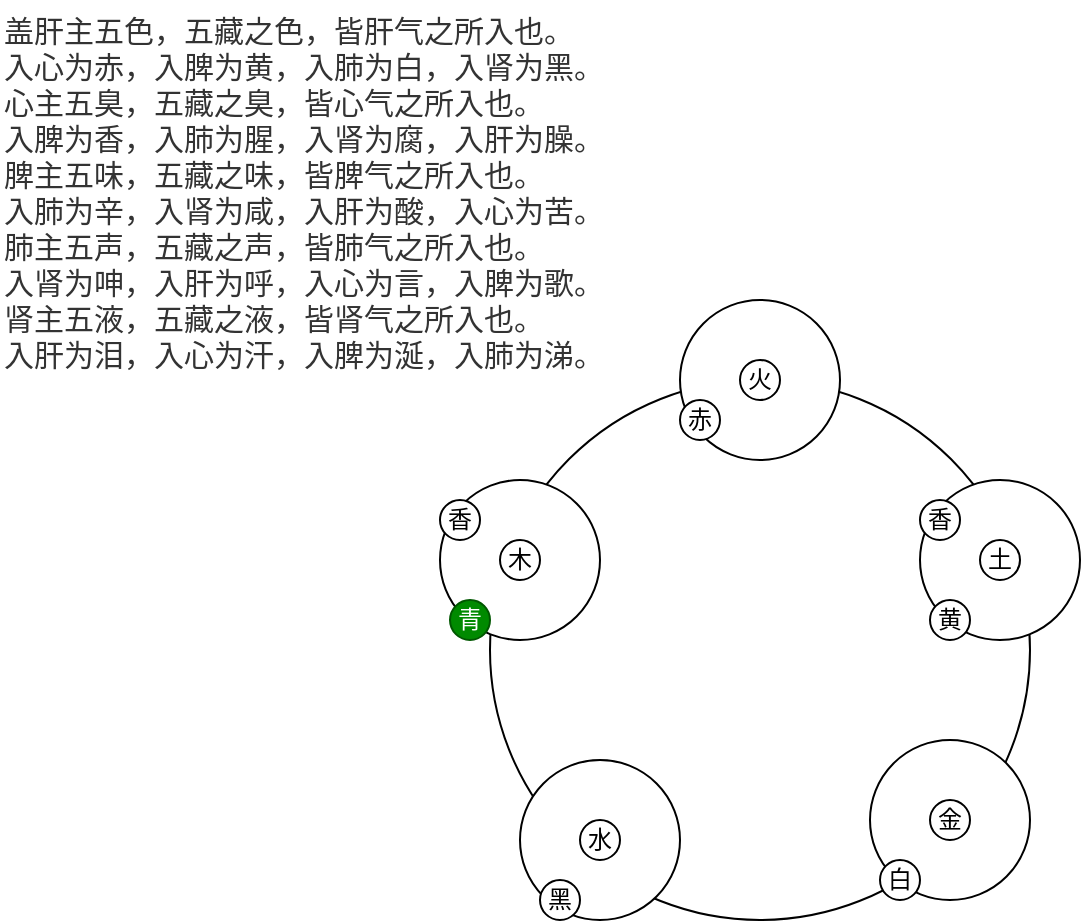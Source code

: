 <mxfile version="24.3.1" type="github">
  <diagram name="第 1 页" id="7og-IA1jNFmZVuBKEjPt">
    <mxGraphModel dx="1050" dy="557" grid="1" gridSize="10" guides="1" tooltips="1" connect="1" arrows="1" fold="1" page="1" pageScale="1" pageWidth="827" pageHeight="1169" math="0" shadow="0">
      <root>
        <mxCell id="0" />
        <mxCell id="1" parent="0" />
        <mxCell id="DGDNGRyZbrEtA4cmizZB-6" value="" style="ellipse;whiteSpace=wrap;html=1;aspect=fixed;" vertex="1" parent="1">
          <mxGeometry x="265" y="200" width="270" height="270" as="geometry" />
        </mxCell>
        <mxCell id="DGDNGRyZbrEtA4cmizZB-1" value="" style="ellipse;whiteSpace=wrap;html=1;aspect=fixed;" vertex="1" parent="1">
          <mxGeometry x="455" y="380" width="80" height="80" as="geometry" />
        </mxCell>
        <mxCell id="DGDNGRyZbrEtA4cmizZB-2" value="" style="ellipse;whiteSpace=wrap;html=1;aspect=fixed;" vertex="1" parent="1">
          <mxGeometry x="280" y="390" width="80" height="80" as="geometry" />
        </mxCell>
        <mxCell id="DGDNGRyZbrEtA4cmizZB-3" value="" style="ellipse;whiteSpace=wrap;html=1;aspect=fixed;" vertex="1" parent="1">
          <mxGeometry x="480" y="250" width="80" height="80" as="geometry" />
        </mxCell>
        <mxCell id="DGDNGRyZbrEtA4cmizZB-4" value="" style="ellipse;whiteSpace=wrap;html=1;aspect=fixed;" vertex="1" parent="1">
          <mxGeometry x="360" y="160" width="80" height="80" as="geometry" />
        </mxCell>
        <mxCell id="DGDNGRyZbrEtA4cmizZB-5" value="" style="ellipse;whiteSpace=wrap;html=1;aspect=fixed;" vertex="1" parent="1">
          <mxGeometry x="240" y="250" width="80" height="80" as="geometry" />
        </mxCell>
        <mxCell id="DGDNGRyZbrEtA4cmizZB-7" value="&lt;span style=&quot;color: rgb(51, 51, 51); font-family: Arial, sans-serif; font-size: 15px; font-style: normal; font-variant-ligatures: normal; font-variant-caps: normal; font-weight: 400; letter-spacing: normal; orphans: 2; text-align: start; text-indent: 0px; text-transform: none; widows: 2; word-spacing: 0px; -webkit-text-stroke-width: 0px; white-space: normal; background-color: rgb(255, 255, 255); text-decoration-thickness: initial; text-decoration-style: initial; text-decoration-color: initial; display: inline !important; float: none;&quot;&gt;盖肝主五色，五藏之色，皆肝气之所入也。&lt;/span&gt;&lt;br style=&quot;color: rgb(51, 51, 51); font-family: Arial, sans-serif; font-size: 15px; font-style: normal; font-variant-ligatures: normal; font-variant-caps: normal; font-weight: 400; letter-spacing: normal; orphans: 2; text-align: start; text-indent: 0px; text-transform: none; widows: 2; word-spacing: 0px; -webkit-text-stroke-width: 0px; white-space: normal; background-color: rgb(255, 255, 255); text-decoration-thickness: initial; text-decoration-style: initial; text-decoration-color: initial;&quot;&gt;&lt;span style=&quot;color: rgb(51, 51, 51); font-family: Arial, sans-serif; font-size: 15px; font-style: normal; font-variant-ligatures: normal; font-variant-caps: normal; font-weight: 400; letter-spacing: normal; orphans: 2; text-align: start; text-indent: 0px; text-transform: none; widows: 2; word-spacing: 0px; -webkit-text-stroke-width: 0px; white-space: normal; background-color: rgb(255, 255, 255); text-decoration-thickness: initial; text-decoration-style: initial; text-decoration-color: initial; display: inline !important; float: none;&quot;&gt;入心为赤，入脾为黄，入肺为白，入肾为黑。&lt;/span&gt;&lt;br style=&quot;color: rgb(51, 51, 51); font-family: Arial, sans-serif; font-size: 15px; font-style: normal; font-variant-ligatures: normal; font-variant-caps: normal; font-weight: 400; letter-spacing: normal; orphans: 2; text-align: start; text-indent: 0px; text-transform: none; widows: 2; word-spacing: 0px; -webkit-text-stroke-width: 0px; white-space: normal; background-color: rgb(255, 255, 255); text-decoration-thickness: initial; text-decoration-style: initial; text-decoration-color: initial;&quot;&gt;&lt;span style=&quot;color: rgb(51, 51, 51); font-family: Arial, sans-serif; font-size: 15px; font-style: normal; font-variant-ligatures: normal; font-variant-caps: normal; font-weight: 400; letter-spacing: normal; orphans: 2; text-align: start; text-indent: 0px; text-transform: none; widows: 2; word-spacing: 0px; -webkit-text-stroke-width: 0px; white-space: normal; background-color: rgb(255, 255, 255); text-decoration-thickness: initial; text-decoration-style: initial; text-decoration-color: initial; display: inline !important; float: none;&quot;&gt;心主五臭，五藏之臭，皆心气之所入也。&lt;/span&gt;&lt;br style=&quot;color: rgb(51, 51, 51); font-family: Arial, sans-serif; font-size: 15px; font-style: normal; font-variant-ligatures: normal; font-variant-caps: normal; font-weight: 400; letter-spacing: normal; orphans: 2; text-align: start; text-indent: 0px; text-transform: none; widows: 2; word-spacing: 0px; -webkit-text-stroke-width: 0px; white-space: normal; background-color: rgb(255, 255, 255); text-decoration-thickness: initial; text-decoration-style: initial; text-decoration-color: initial;&quot;&gt;&lt;span style=&quot;color: rgb(51, 51, 51); font-family: Arial, sans-serif; font-size: 15px; font-style: normal; font-variant-ligatures: normal; font-variant-caps: normal; font-weight: 400; letter-spacing: normal; orphans: 2; text-align: start; text-indent: 0px; text-transform: none; widows: 2; word-spacing: 0px; -webkit-text-stroke-width: 0px; white-space: normal; background-color: rgb(255, 255, 255); text-decoration-thickness: initial; text-decoration-style: initial; text-decoration-color: initial; display: inline !important; float: none;&quot;&gt;入脾为香，入肺为腥，入肾为腐，入肝为臊。&lt;/span&gt;&lt;br style=&quot;color: rgb(51, 51, 51); font-family: Arial, sans-serif; font-size: 15px; font-style: normal; font-variant-ligatures: normal; font-variant-caps: normal; font-weight: 400; letter-spacing: normal; orphans: 2; text-align: start; text-indent: 0px; text-transform: none; widows: 2; word-spacing: 0px; -webkit-text-stroke-width: 0px; white-space: normal; background-color: rgb(255, 255, 255); text-decoration-thickness: initial; text-decoration-style: initial; text-decoration-color: initial;&quot;&gt;&lt;span style=&quot;color: rgb(51, 51, 51); font-family: Arial, sans-serif; font-size: 15px; font-style: normal; font-variant-ligatures: normal; font-variant-caps: normal; font-weight: 400; letter-spacing: normal; orphans: 2; text-align: start; text-indent: 0px; text-transform: none; widows: 2; word-spacing: 0px; -webkit-text-stroke-width: 0px; white-space: normal; background-color: rgb(255, 255, 255); text-decoration-thickness: initial; text-decoration-style: initial; text-decoration-color: initial; display: inline !important; float: none;&quot;&gt;脾主五味，五藏之味，皆脾气之所入也。&lt;/span&gt;&lt;br style=&quot;color: rgb(51, 51, 51); font-family: Arial, sans-serif; font-size: 15px; font-style: normal; font-variant-ligatures: normal; font-variant-caps: normal; font-weight: 400; letter-spacing: normal; orphans: 2; text-align: start; text-indent: 0px; text-transform: none; widows: 2; word-spacing: 0px; -webkit-text-stroke-width: 0px; white-space: normal; background-color: rgb(255, 255, 255); text-decoration-thickness: initial; text-decoration-style: initial; text-decoration-color: initial;&quot;&gt;&lt;span style=&quot;color: rgb(51, 51, 51); font-family: Arial, sans-serif; font-size: 15px; font-style: normal; font-variant-ligatures: normal; font-variant-caps: normal; font-weight: 400; letter-spacing: normal; orphans: 2; text-align: start; text-indent: 0px; text-transform: none; widows: 2; word-spacing: 0px; -webkit-text-stroke-width: 0px; white-space: normal; background-color: rgb(255, 255, 255); text-decoration-thickness: initial; text-decoration-style: initial; text-decoration-color: initial; display: inline !important; float: none;&quot;&gt;入肺为辛，入肾为咸，入肝为酸，入心为苦。&lt;/span&gt;&lt;br style=&quot;color: rgb(51, 51, 51); font-family: Arial, sans-serif; font-size: 15px; font-style: normal; font-variant-ligatures: normal; font-variant-caps: normal; font-weight: 400; letter-spacing: normal; orphans: 2; text-align: start; text-indent: 0px; text-transform: none; widows: 2; word-spacing: 0px; -webkit-text-stroke-width: 0px; white-space: normal; background-color: rgb(255, 255, 255); text-decoration-thickness: initial; text-decoration-style: initial; text-decoration-color: initial;&quot;&gt;&lt;span style=&quot;color: rgb(51, 51, 51); font-family: Arial, sans-serif; font-size: 15px; font-style: normal; font-variant-ligatures: normal; font-variant-caps: normal; font-weight: 400; letter-spacing: normal; orphans: 2; text-align: start; text-indent: 0px; text-transform: none; widows: 2; word-spacing: 0px; -webkit-text-stroke-width: 0px; white-space: normal; background-color: rgb(255, 255, 255); text-decoration-thickness: initial; text-decoration-style: initial; text-decoration-color: initial; display: inline !important; float: none;&quot;&gt;肺主五声，五藏之声，皆肺气之所入也。&lt;/span&gt;&lt;br style=&quot;color: rgb(51, 51, 51); font-family: Arial, sans-serif; font-size: 15px; font-style: normal; font-variant-ligatures: normal; font-variant-caps: normal; font-weight: 400; letter-spacing: normal; orphans: 2; text-align: start; text-indent: 0px; text-transform: none; widows: 2; word-spacing: 0px; -webkit-text-stroke-width: 0px; white-space: normal; background-color: rgb(255, 255, 255); text-decoration-thickness: initial; text-decoration-style: initial; text-decoration-color: initial;&quot;&gt;&lt;span style=&quot;color: rgb(51, 51, 51); font-family: Arial, sans-serif; font-size: 15px; font-style: normal; font-variant-ligatures: normal; font-variant-caps: normal; font-weight: 400; letter-spacing: normal; orphans: 2; text-align: start; text-indent: 0px; text-transform: none; widows: 2; word-spacing: 0px; -webkit-text-stroke-width: 0px; white-space: normal; background-color: rgb(255, 255, 255); text-decoration-thickness: initial; text-decoration-style: initial; text-decoration-color: initial; display: inline !important; float: none;&quot;&gt;入肾为呻，入肝为呼，入心为言，入脾为歌。&lt;/span&gt;&lt;br style=&quot;color: rgb(51, 51, 51); font-family: Arial, sans-serif; font-size: 15px; font-style: normal; font-variant-ligatures: normal; font-variant-caps: normal; font-weight: 400; letter-spacing: normal; orphans: 2; text-align: start; text-indent: 0px; text-transform: none; widows: 2; word-spacing: 0px; -webkit-text-stroke-width: 0px; white-space: normal; background-color: rgb(255, 255, 255); text-decoration-thickness: initial; text-decoration-style: initial; text-decoration-color: initial;&quot;&gt;&lt;span style=&quot;color: rgb(51, 51, 51); font-family: Arial, sans-serif; font-size: 15px; font-style: normal; font-variant-ligatures: normal; font-variant-caps: normal; font-weight: 400; letter-spacing: normal; orphans: 2; text-align: start; text-indent: 0px; text-transform: none; widows: 2; word-spacing: 0px; -webkit-text-stroke-width: 0px; white-space: normal; background-color: rgb(255, 255, 255); text-decoration-thickness: initial; text-decoration-style: initial; text-decoration-color: initial; display: inline !important; float: none;&quot;&gt;肾主五液，五藏之液，皆肾气之所入也。&lt;/span&gt;&lt;br style=&quot;color: rgb(51, 51, 51); font-family: Arial, sans-serif; font-size: 15px; font-style: normal; font-variant-ligatures: normal; font-variant-caps: normal; font-weight: 400; letter-spacing: normal; orphans: 2; text-align: start; text-indent: 0px; text-transform: none; widows: 2; word-spacing: 0px; -webkit-text-stroke-width: 0px; white-space: normal; background-color: rgb(255, 255, 255); text-decoration-thickness: initial; text-decoration-style: initial; text-decoration-color: initial;&quot;&gt;&lt;span style=&quot;color: rgb(51, 51, 51); font-family: Arial, sans-serif; font-size: 15px; font-style: normal; font-variant-ligatures: normal; font-variant-caps: normal; font-weight: 400; letter-spacing: normal; orphans: 2; text-align: start; text-indent: 0px; text-transform: none; widows: 2; word-spacing: 0px; -webkit-text-stroke-width: 0px; white-space: normal; background-color: rgb(255, 255, 255); text-decoration-thickness: initial; text-decoration-style: initial; text-decoration-color: initial; display: inline !important; float: none;&quot;&gt;入肝为泪，入心为汗，入脾为涎，入肺为涕。&lt;/span&gt;" style="text;whiteSpace=wrap;html=1;" vertex="1" parent="1">
          <mxGeometry x="20" y="10" width="330" height="200" as="geometry" />
        </mxCell>
        <mxCell id="DGDNGRyZbrEtA4cmizZB-8" value="木" style="ellipse;whiteSpace=wrap;html=1;aspect=fixed;" vertex="1" parent="1">
          <mxGeometry x="270" y="280" width="20" height="20" as="geometry" />
        </mxCell>
        <mxCell id="DGDNGRyZbrEtA4cmizZB-11" value="金" style="ellipse;whiteSpace=wrap;html=1;aspect=fixed;" vertex="1" parent="1">
          <mxGeometry x="485" y="410" width="20" height="20" as="geometry" />
        </mxCell>
        <mxCell id="DGDNGRyZbrEtA4cmizZB-12" value="土" style="ellipse;whiteSpace=wrap;html=1;aspect=fixed;" vertex="1" parent="1">
          <mxGeometry x="510" y="280" width="20" height="20" as="geometry" />
        </mxCell>
        <mxCell id="DGDNGRyZbrEtA4cmizZB-13" value="火" style="ellipse;whiteSpace=wrap;html=1;aspect=fixed;" vertex="1" parent="1">
          <mxGeometry x="390" y="190" width="20" height="20" as="geometry" />
        </mxCell>
        <mxCell id="DGDNGRyZbrEtA4cmizZB-14" value="水" style="ellipse;whiteSpace=wrap;html=1;aspect=fixed;" vertex="1" parent="1">
          <mxGeometry x="310" y="420" width="20" height="20" as="geometry" />
        </mxCell>
        <mxCell id="DGDNGRyZbrEtA4cmizZB-19" value="青" style="ellipse;whiteSpace=wrap;html=1;aspect=fixed;fillColor=#008a00;strokeColor=#005700;fontColor=#ffffff;" vertex="1" parent="1">
          <mxGeometry x="245" y="310" width="20" height="20" as="geometry" />
        </mxCell>
        <mxCell id="DGDNGRyZbrEtA4cmizZB-20" value="赤" style="ellipse;whiteSpace=wrap;html=1;aspect=fixed;" vertex="1" parent="1">
          <mxGeometry x="360" y="210" width="20" height="20" as="geometry" />
        </mxCell>
        <mxCell id="DGDNGRyZbrEtA4cmizZB-21" value="黄" style="ellipse;whiteSpace=wrap;html=1;aspect=fixed;" vertex="1" parent="1">
          <mxGeometry x="485" y="310" width="20" height="20" as="geometry" />
        </mxCell>
        <mxCell id="DGDNGRyZbrEtA4cmizZB-22" value="白" style="ellipse;whiteSpace=wrap;html=1;aspect=fixed;" vertex="1" parent="1">
          <mxGeometry x="460" y="440" width="20" height="20" as="geometry" />
        </mxCell>
        <mxCell id="DGDNGRyZbrEtA4cmizZB-23" value="黑" style="ellipse;whiteSpace=wrap;html=1;aspect=fixed;" vertex="1" parent="1">
          <mxGeometry x="290" y="450" width="20" height="20" as="geometry" />
        </mxCell>
        <mxCell id="DGDNGRyZbrEtA4cmizZB-25" value="香" style="ellipse;whiteSpace=wrap;html=1;aspect=fixed;" vertex="1" parent="1">
          <mxGeometry x="480" y="260" width="20" height="20" as="geometry" />
        </mxCell>
        <mxCell id="DGDNGRyZbrEtA4cmizZB-26" value="香" style="ellipse;whiteSpace=wrap;html=1;aspect=fixed;" vertex="1" parent="1">
          <mxGeometry x="240" y="260" width="20" height="20" as="geometry" />
        </mxCell>
      </root>
    </mxGraphModel>
  </diagram>
</mxfile>
